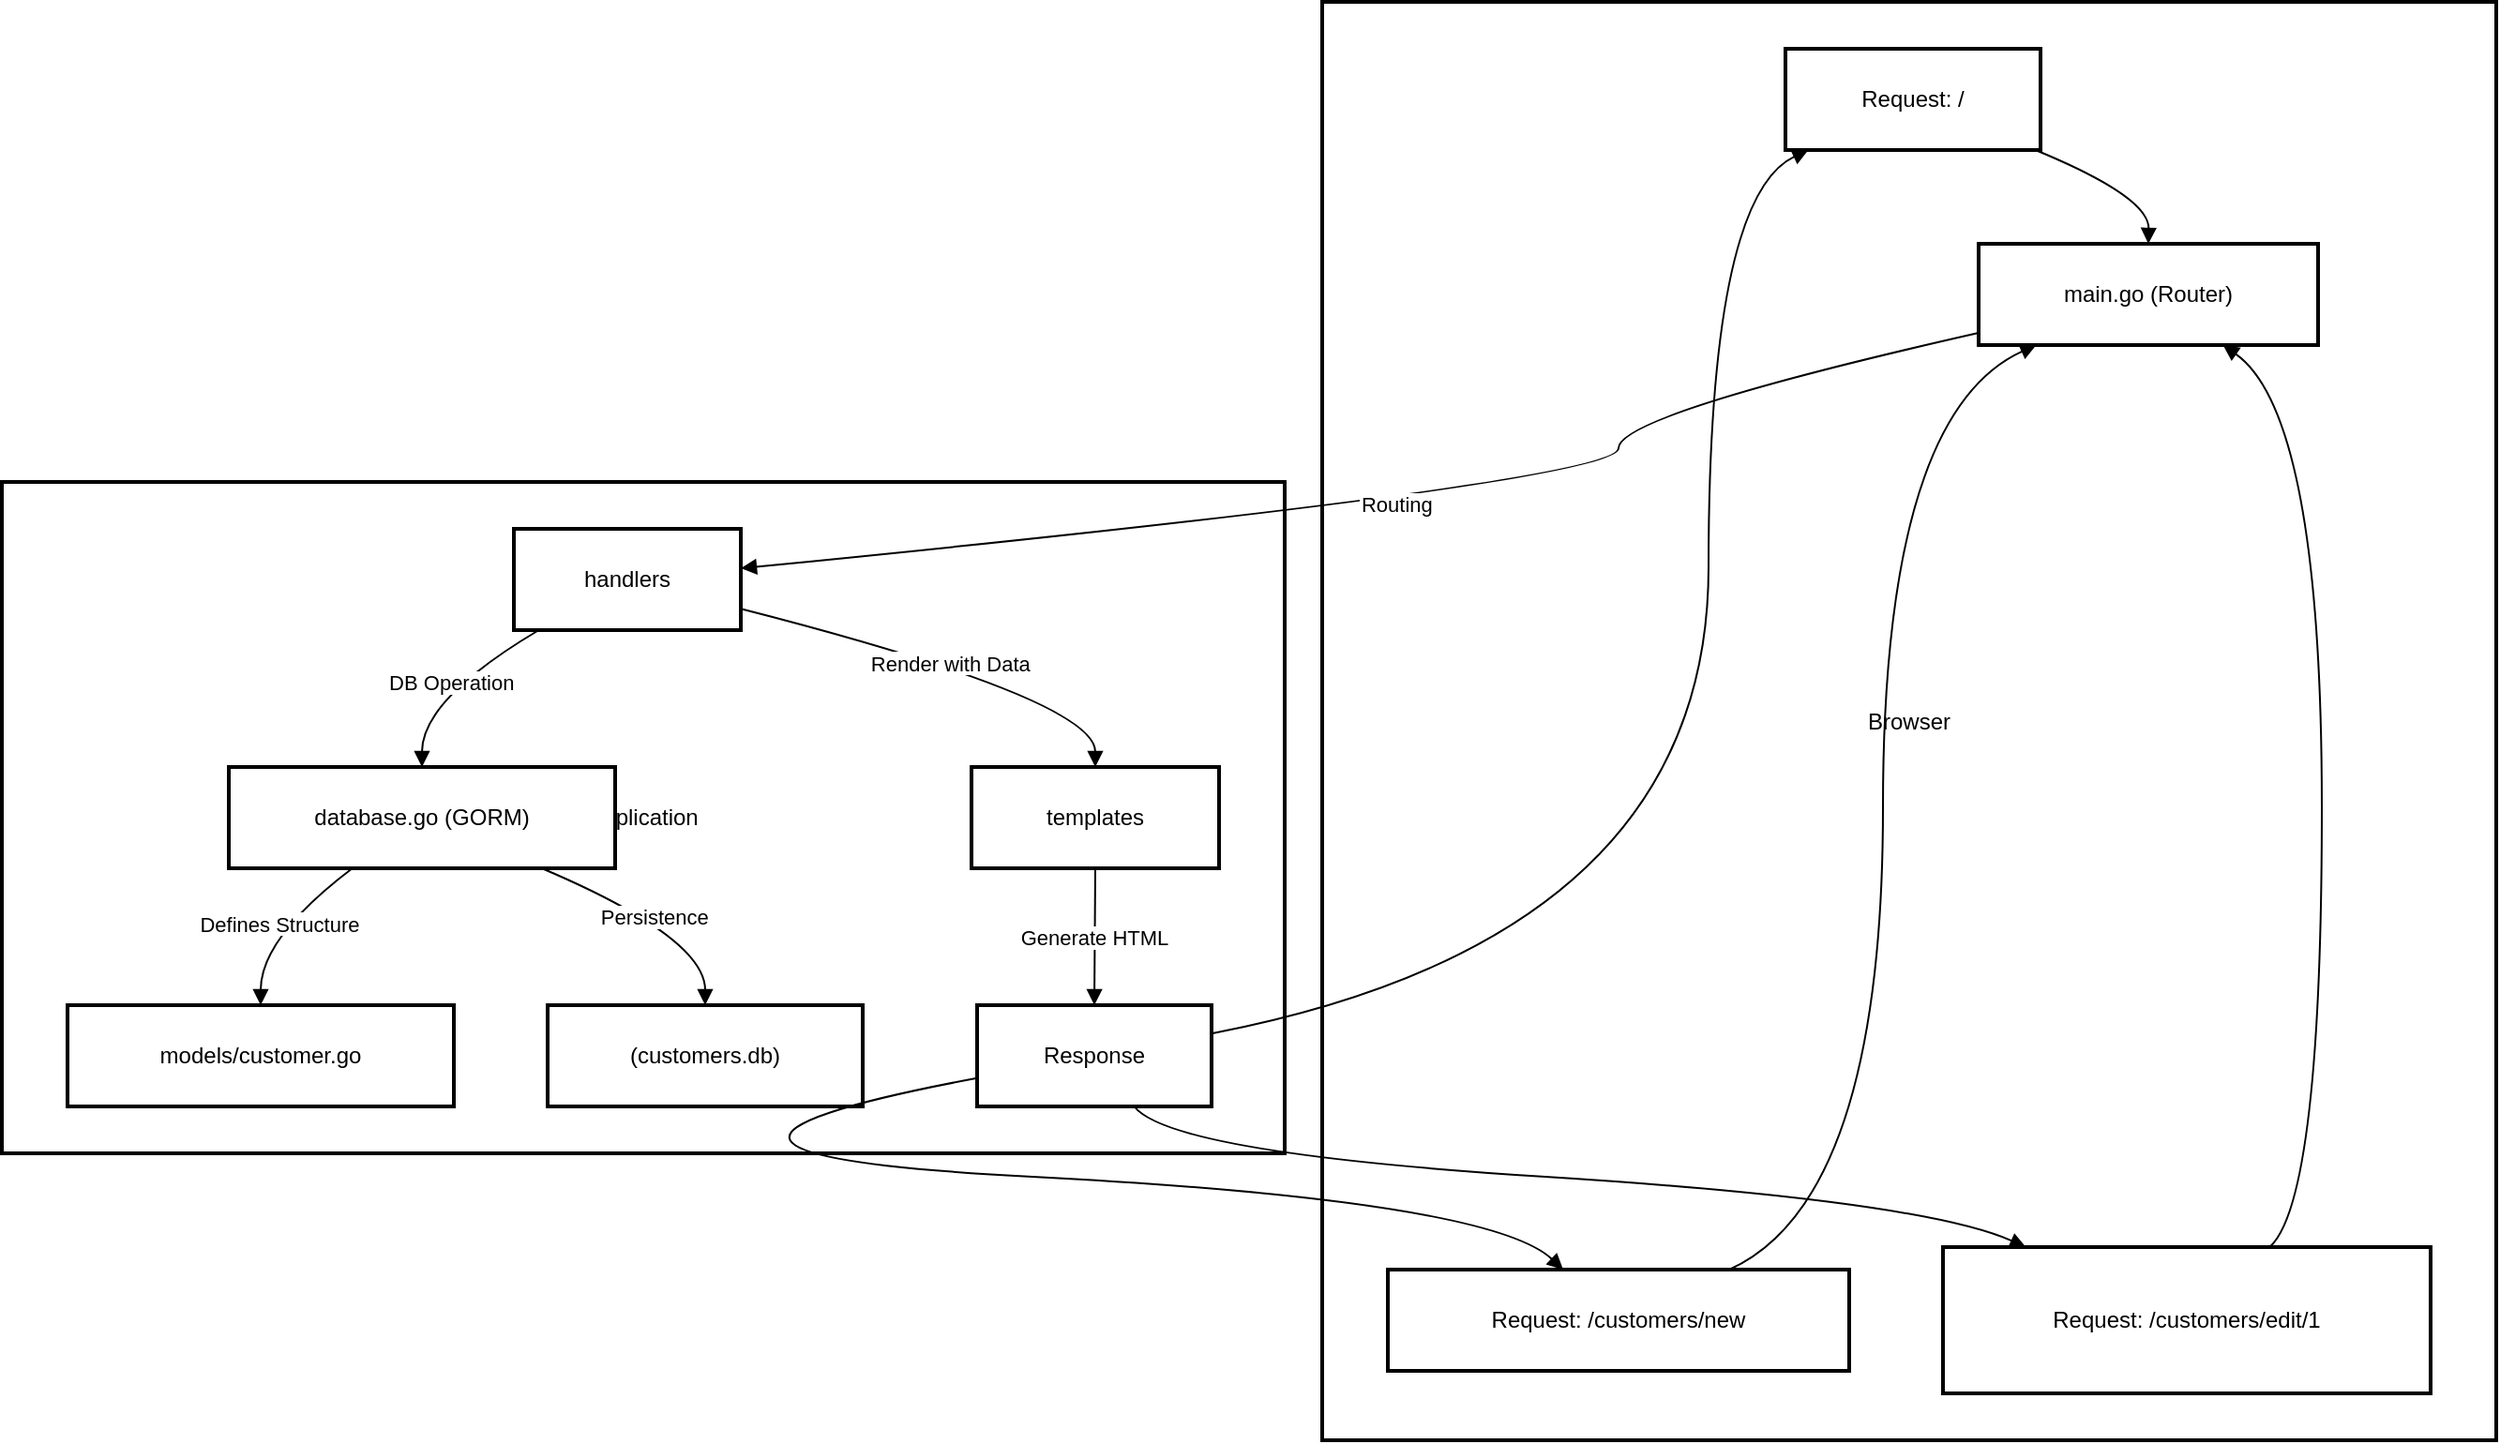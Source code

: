 <mxfile version="28.0.7">
  <diagram name="ページ1" id="-VSFPq-BabgFPZNjZor0">
    <mxGraphModel dx="1210" dy="971" grid="1" gridSize="10" guides="1" tooltips="1" connect="1" arrows="1" fold="1" page="1" pageScale="1" pageWidth="827" pageHeight="1169" math="0" shadow="0">
      <root>
        <mxCell id="0" />
        <mxCell id="1" parent="0" />
        <mxCell id="OdZD1B_WJsaDZ_2SuXU--1" value="Application" style="whiteSpace=wrap;strokeWidth=2;" vertex="1" parent="1">
          <mxGeometry x="20" y="276" width="684" height="358" as="geometry" />
        </mxCell>
        <mxCell id="OdZD1B_WJsaDZ_2SuXU--2" value="Browser" style="whiteSpace=wrap;strokeWidth=2;" vertex="1" parent="1">
          <mxGeometry x="724" y="20" width="626" height="767" as="geometry" />
        </mxCell>
        <mxCell id="OdZD1B_WJsaDZ_2SuXU--3" value="Request: /" style="whiteSpace=wrap;strokeWidth=2;" vertex="1" parent="1">
          <mxGeometry x="971" y="45" width="136" height="54" as="geometry" />
        </mxCell>
        <mxCell id="OdZD1B_WJsaDZ_2SuXU--4" value="main.go (Router)" style="whiteSpace=wrap;strokeWidth=2;" vertex="1" parent="1">
          <mxGeometry x="1074" y="149" width="181" height="54" as="geometry" />
        </mxCell>
        <mxCell id="OdZD1B_WJsaDZ_2SuXU--5" value="Request: /customers/new" style="whiteSpace=wrap;strokeWidth=2;" vertex="1" parent="1">
          <mxGeometry x="759" y="696" width="246" height="54" as="geometry" />
        </mxCell>
        <mxCell id="OdZD1B_WJsaDZ_2SuXU--6" value="Request: /customers/edit/1" style="whiteSpace=wrap;strokeWidth=2;" vertex="1" parent="1">
          <mxGeometry x="1055" y="684" width="260" height="78" as="geometry" />
        </mxCell>
        <mxCell id="OdZD1B_WJsaDZ_2SuXU--7" value="handlers" style="whiteSpace=wrap;strokeWidth=2;" vertex="1" parent="1">
          <mxGeometry x="293" y="301" width="121" height="54" as="geometry" />
        </mxCell>
        <mxCell id="OdZD1B_WJsaDZ_2SuXU--8" value="database.go (GORM)" style="whiteSpace=wrap;strokeWidth=2;" vertex="1" parent="1">
          <mxGeometry x="141" y="428" width="206" height="54" as="geometry" />
        </mxCell>
        <mxCell id="OdZD1B_WJsaDZ_2SuXU--9" value="models/customer.go" style="whiteSpace=wrap;strokeWidth=2;" vertex="1" parent="1">
          <mxGeometry x="55" y="555" width="206" height="54" as="geometry" />
        </mxCell>
        <mxCell id="OdZD1B_WJsaDZ_2SuXU--10" value="(customers.db)" style="whiteSpace=wrap;strokeWidth=2;" vertex="1" parent="1">
          <mxGeometry x="311" y="555" width="168" height="54" as="geometry" />
        </mxCell>
        <mxCell id="OdZD1B_WJsaDZ_2SuXU--11" value="templates" style="whiteSpace=wrap;strokeWidth=2;" vertex="1" parent="1">
          <mxGeometry x="537" y="428" width="132" height="54" as="geometry" />
        </mxCell>
        <mxCell id="OdZD1B_WJsaDZ_2SuXU--12" value="Response" style="whiteSpace=wrap;strokeWidth=2;" vertex="1" parent="1">
          <mxGeometry x="540" y="555" width="125" height="54" as="geometry" />
        </mxCell>
        <mxCell id="OdZD1B_WJsaDZ_2SuXU--13" value="" style="curved=1;startArrow=none;endArrow=block;exitX=0.98;exitY=1;entryX=0.5;entryY=0;rounded=0;" edge="1" parent="1" source="OdZD1B_WJsaDZ_2SuXU--3" target="OdZD1B_WJsaDZ_2SuXU--4">
          <mxGeometry relative="1" as="geometry">
            <Array as="points">
              <mxPoint x="1165" y="124" />
            </Array>
          </mxGeometry>
        </mxCell>
        <mxCell id="OdZD1B_WJsaDZ_2SuXU--14" value="" style="curved=1;startArrow=none;endArrow=block;exitX=0.74;exitY=0;entryX=0.17;entryY=1;rounded=0;" edge="1" parent="1" source="OdZD1B_WJsaDZ_2SuXU--5" target="OdZD1B_WJsaDZ_2SuXU--4">
          <mxGeometry relative="1" as="geometry">
            <Array as="points">
              <mxPoint x="1023" y="659" />
              <mxPoint x="1023" y="240" />
            </Array>
          </mxGeometry>
        </mxCell>
        <mxCell id="OdZD1B_WJsaDZ_2SuXU--15" value="" style="curved=1;startArrow=none;endArrow=block;exitX=0.67;exitY=0;entryX=0.72;entryY=1;rounded=0;" edge="1" parent="1" source="OdZD1B_WJsaDZ_2SuXU--6" target="OdZD1B_WJsaDZ_2SuXU--4">
          <mxGeometry relative="1" as="geometry">
            <Array as="points">
              <mxPoint x="1257" y="659" />
              <mxPoint x="1257" y="240" />
            </Array>
          </mxGeometry>
        </mxCell>
        <mxCell id="OdZD1B_WJsaDZ_2SuXU--16" value="Routing" style="curved=1;startArrow=none;endArrow=block;exitX=0;exitY=0.88;entryX=1;entryY=0.39;rounded=0;" edge="1" parent="1" source="OdZD1B_WJsaDZ_2SuXU--4" target="OdZD1B_WJsaDZ_2SuXU--7">
          <mxGeometry relative="1" as="geometry">
            <Array as="points">
              <mxPoint x="882" y="240" />
              <mxPoint x="882" y="276" />
            </Array>
          </mxGeometry>
        </mxCell>
        <mxCell id="OdZD1B_WJsaDZ_2SuXU--17" value="DB Operation" style="curved=1;startArrow=none;endArrow=block;exitX=0.11;exitY=1;entryX=0.5;entryY=0;rounded=0;" edge="1" parent="1" source="OdZD1B_WJsaDZ_2SuXU--7" target="OdZD1B_WJsaDZ_2SuXU--8">
          <mxGeometry relative="1" as="geometry">
            <Array as="points">
              <mxPoint x="244" y="392" />
            </Array>
          </mxGeometry>
        </mxCell>
        <mxCell id="OdZD1B_WJsaDZ_2SuXU--18" value="Defines Structure" style="curved=1;startArrow=none;endArrow=block;exitX=0.32;exitY=1;entryX=0.5;entryY=0;rounded=0;" edge="1" parent="1" source="OdZD1B_WJsaDZ_2SuXU--8" target="OdZD1B_WJsaDZ_2SuXU--9">
          <mxGeometry relative="1" as="geometry">
            <Array as="points">
              <mxPoint x="158" y="519" />
            </Array>
          </mxGeometry>
        </mxCell>
        <mxCell id="OdZD1B_WJsaDZ_2SuXU--19" value="Persistence" style="curved=1;startArrow=none;endArrow=block;exitX=0.81;exitY=1;entryX=0.5;entryY=0;rounded=0;" edge="1" parent="1" source="OdZD1B_WJsaDZ_2SuXU--8" target="OdZD1B_WJsaDZ_2SuXU--10">
          <mxGeometry relative="1" as="geometry">
            <Array as="points">
              <mxPoint x="395" y="519" />
            </Array>
          </mxGeometry>
        </mxCell>
        <mxCell id="OdZD1B_WJsaDZ_2SuXU--20" value="Render with Data" style="curved=1;startArrow=none;endArrow=block;exitX=1;exitY=0.79;entryX=0.5;entryY=0;rounded=0;" edge="1" parent="1" source="OdZD1B_WJsaDZ_2SuXU--7" target="OdZD1B_WJsaDZ_2SuXU--11">
          <mxGeometry relative="1" as="geometry">
            <Array as="points">
              <mxPoint x="603" y="392" />
            </Array>
          </mxGeometry>
        </mxCell>
        <mxCell id="OdZD1B_WJsaDZ_2SuXU--21" value="Generate HTML" style="curved=1;startArrow=none;endArrow=block;exitX=0.5;exitY=1;entryX=0.5;entryY=0;rounded=0;" edge="1" parent="1" source="OdZD1B_WJsaDZ_2SuXU--11" target="OdZD1B_WJsaDZ_2SuXU--12">
          <mxGeometry relative="1" as="geometry">
            <Array as="points" />
          </mxGeometry>
        </mxCell>
        <mxCell id="OdZD1B_WJsaDZ_2SuXU--22" value="" style="curved=1;startArrow=none;endArrow=block;exitX=1;exitY=0.28;entryX=0.09;entryY=1;rounded=0;" edge="1" parent="1" source="OdZD1B_WJsaDZ_2SuXU--12" target="OdZD1B_WJsaDZ_2SuXU--3">
          <mxGeometry relative="1" as="geometry">
            <Array as="points">
              <mxPoint x="930" y="519" />
              <mxPoint x="930" y="124" />
            </Array>
          </mxGeometry>
        </mxCell>
        <mxCell id="OdZD1B_WJsaDZ_2SuXU--23" value="" style="curved=1;startArrow=none;endArrow=block;exitX=0;exitY=0.72;entryX=0.38;entryY=0;rounded=0;" edge="1" parent="1" source="OdZD1B_WJsaDZ_2SuXU--12" target="OdZD1B_WJsaDZ_2SuXU--5">
          <mxGeometry relative="1" as="geometry">
            <Array as="points">
              <mxPoint x="326" y="634" />
              <mxPoint x="813" y="659" />
            </Array>
          </mxGeometry>
        </mxCell>
        <mxCell id="OdZD1B_WJsaDZ_2SuXU--24" value="" style="curved=1;startArrow=none;endArrow=block;exitX=0.67;exitY=1;entryX=0.17;entryY=0;rounded=0;" edge="1" parent="1" source="OdZD1B_WJsaDZ_2SuXU--12" target="OdZD1B_WJsaDZ_2SuXU--6">
          <mxGeometry relative="1" as="geometry">
            <Array as="points">
              <mxPoint x="643" y="634" />
              <mxPoint x="1043" y="659" />
            </Array>
          </mxGeometry>
        </mxCell>
      </root>
    </mxGraphModel>
  </diagram>
</mxfile>
